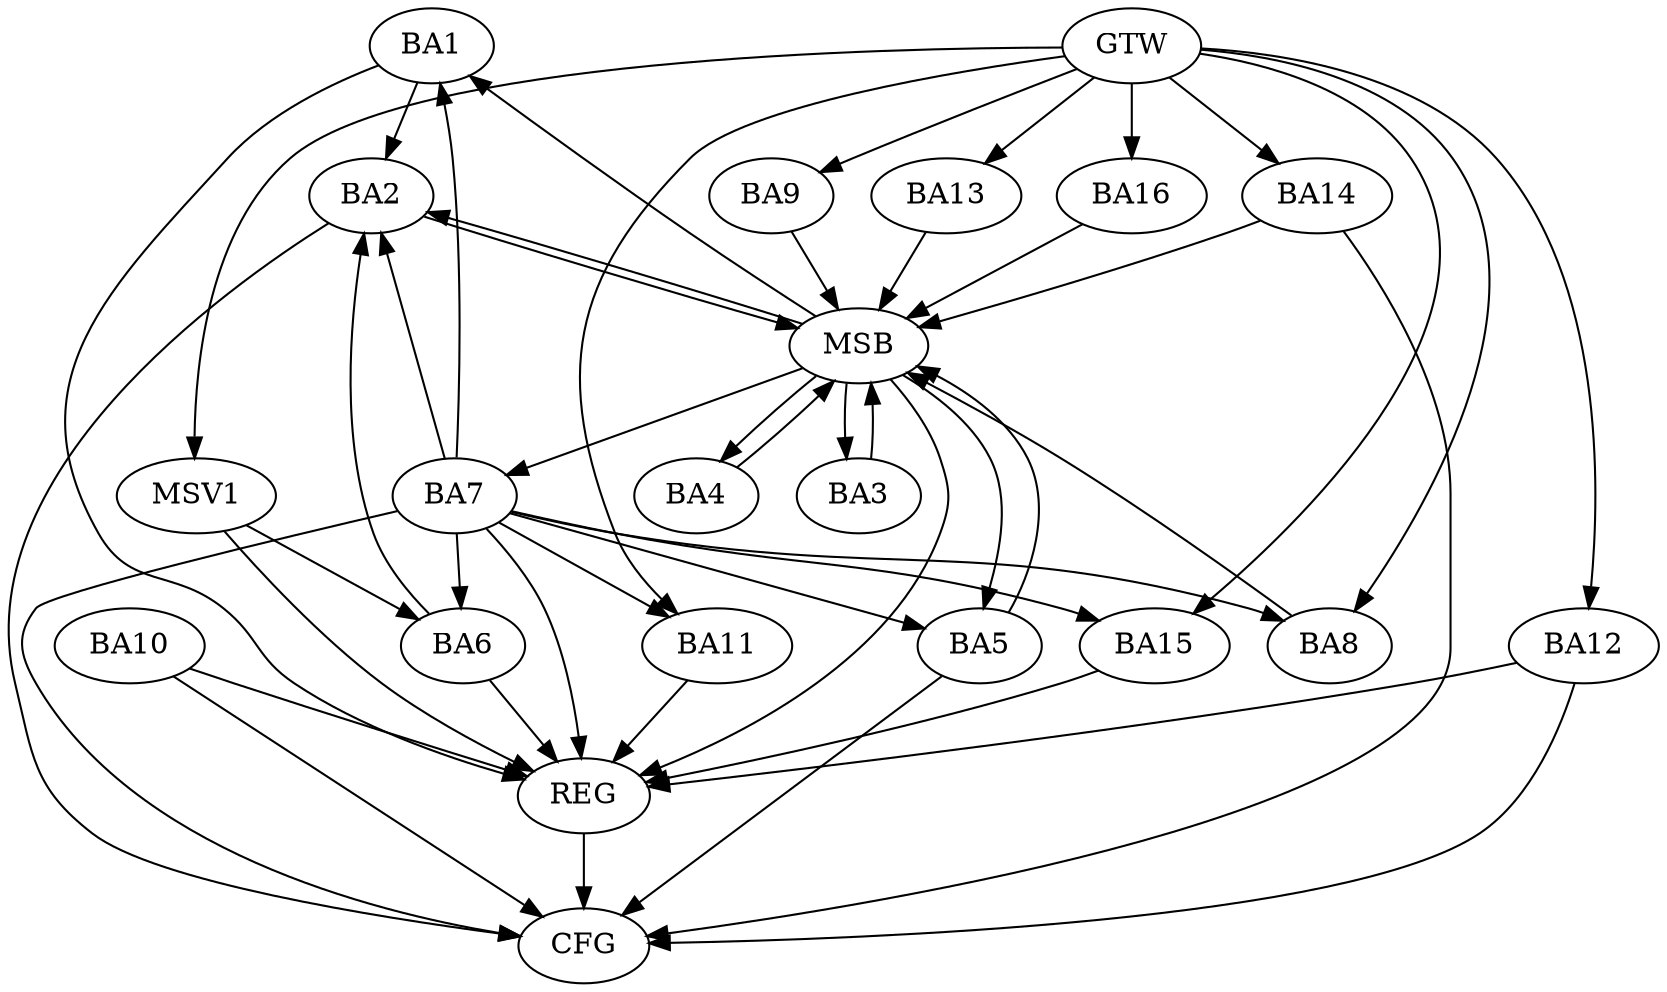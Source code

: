 strict digraph G {
  BA1 [ label="BA1" ];
  BA2 [ label="BA2" ];
  BA3 [ label="BA3" ];
  BA4 [ label="BA4" ];
  BA5 [ label="BA5" ];
  BA6 [ label="BA6" ];
  BA7 [ label="BA7" ];
  BA8 [ label="BA8" ];
  BA9 [ label="BA9" ];
  BA10 [ label="BA10" ];
  BA11 [ label="BA11" ];
  BA12 [ label="BA12" ];
  BA13 [ label="BA13" ];
  BA14 [ label="BA14" ];
  BA15 [ label="BA15" ];
  BA16 [ label="BA16" ];
  GTW [ label="GTW" ];
  REG [ label="REG" ];
  MSB [ label="MSB" ];
  CFG [ label="CFG" ];
  MSV1 [ label="MSV1" ];
  BA1 -> BA2;
  BA6 -> BA2;
  BA7 -> BA2;
  GTW -> BA8;
  GTW -> BA9;
  GTW -> BA11;
  GTW -> BA12;
  GTW -> BA13;
  GTW -> BA14;
  GTW -> BA15;
  GTW -> BA16;
  BA1 -> REG;
  BA6 -> REG;
  BA7 -> REG;
  BA10 -> REG;
  BA11 -> REG;
  BA12 -> REG;
  BA15 -> REG;
  BA2 -> MSB;
  MSB -> BA1;
  MSB -> REG;
  BA3 -> MSB;
  MSB -> BA2;
  BA4 -> MSB;
  MSB -> BA3;
  BA5 -> MSB;
  BA8 -> MSB;
  MSB -> BA4;
  BA9 -> MSB;
  MSB -> BA7;
  BA13 -> MSB;
  MSB -> BA5;
  BA14 -> MSB;
  BA16 -> MSB;
  BA14 -> CFG;
  BA10 -> CFG;
  BA2 -> CFG;
  BA12 -> CFG;
  BA7 -> CFG;
  BA5 -> CFG;
  REG -> CFG;
  BA7 -> BA11;
  BA7 -> BA5;
  BA7 -> BA1;
  BA7 -> BA15;
  BA7 -> BA6;
  BA7 -> BA8;
  MSV1 -> BA6;
  GTW -> MSV1;
  MSV1 -> REG;
}
